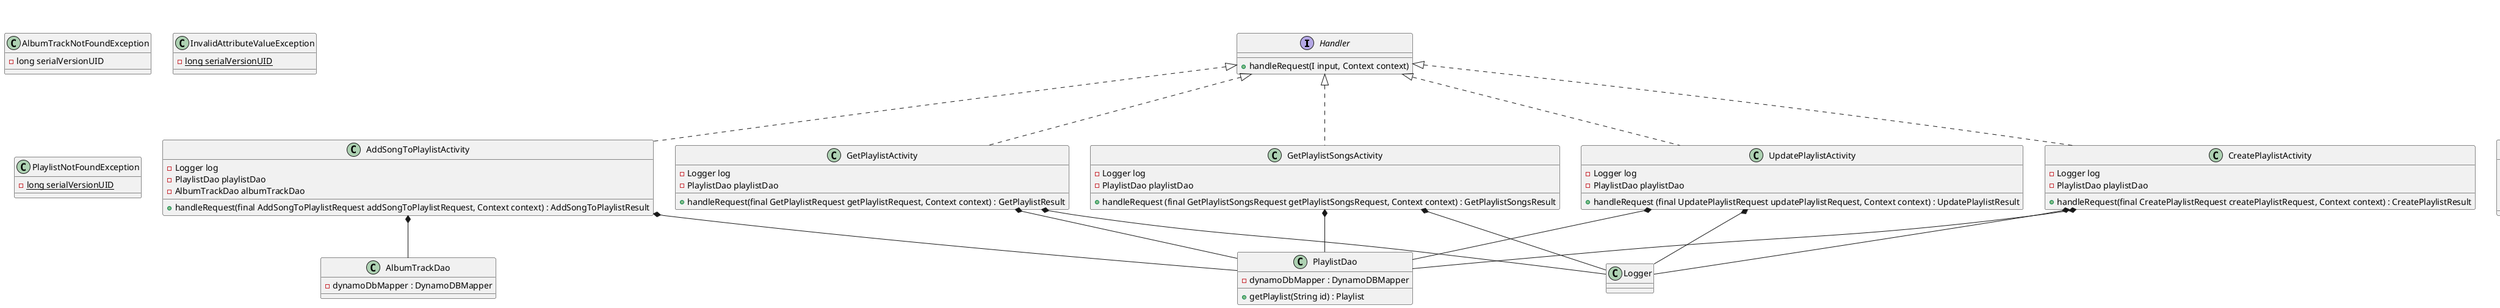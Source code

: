@startuml
'https://plantuml.com/class-diagram

interface Handler{
    +handleRequest(I input, Context context)
}

class AddSongToPlaylistActivity {
-Logger log
-PlaylistDao playlistDao
-AlbumTrackDao albumTrackDao
+handleRequest(final AddSongToPlaylistRequest addSongToPlaylistRequest, Context context) : AddSongToPlaylistResult
}


class CreatePlaylistActivity {
-Logger log
-PlaylistDao playlistDao
+handleRequest(final CreatePlaylistRequest createPlaylistRequest, Context context) : CreatePlaylistResult
}

class GetPlaylistActivity {
-Logger log
-PlaylistDao playlistDao
+handleRequest(final GetPlaylistRequest getPlaylistRequest, Context context) : GetPlaylistResult
}

class GetPlaylistSongsActivity {
-Logger log
-PlaylistDao playlistDao
+handleRequest (final GetPlaylistSongsRequest getPlaylistSongsRequest, Context context) : GetPlaylistSongsResult
}



class UpdatePlaylistActivity {
-Logger log
-PlaylistDao playlistDao
+handleRequest (final UpdatePlaylistRequest updatePlaylistRequest, Context context) : UpdatePlaylistResult
}

class AlbumTrackDao {
-dynamoDbMapper : DynamoDBMapper
}

class PlaylistDao {
-dynamoDbMapper : DynamoDBMapper
+getPlaylist(String id) : Playlist
}

class AlbumTrack {
@DynamoDBHashKey asin: String
@DynamoDBRangeKey trackNumber : Integer
albumName : String
songTitle: String
}

class Playlist {
@DynamoDBHashKey id: String
name : String
customerId: String
songCount : Integer
tags : Set<String>
songList : List<AlbumTrack>
}

class AlbumTrackNotFoundException {
-long serialVersionUID

}

class InvalidAttributeValueException {
-{static} long serialVersionUID

}

class PlaylistNotFoundException {
-{static} long serialVersionUID
}

Playlist *-- AlbumTrack

CreatePlaylistActivity *-- PlaylistDao
CreatePlaylistActivity *-- Logger

GetPlaylistActivity *-- PlaylistDao
GetPlaylistActivity *-- Logger

GetPlaylistSongsActivity *-- PlaylistDao
GetPlaylistSongsActivity *-- Logger


UpdatePlaylistActivity *-- PlaylistDao
UpdatePlaylistActivity *-- Logger

AddSongToPlaylistActivity *-- AlbumTrackDao
AddSongToPlaylistActivity *-- PlaylistDao



Handler <|.. AddSongToPlaylistActivity
Handler <|.. CreatePlaylistActivity
Handler <|.. GetPlaylistActivity
Handler <|.. GetPlaylistSongsActivity
Handler <|.. UpdatePlaylistActivity



@enduml